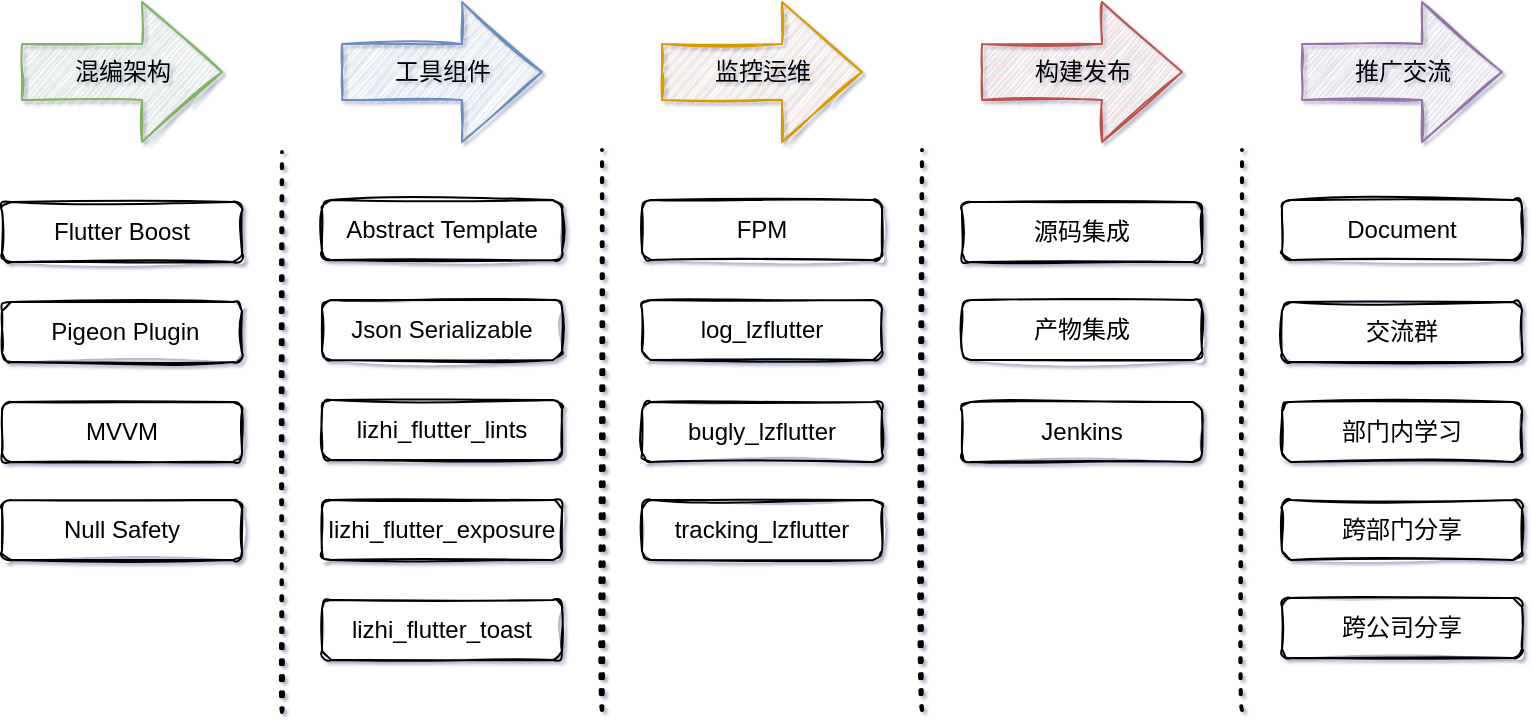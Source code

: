 <mxfile version="20.3.6" type="github">
  <diagram id="q3GiHXyAybd_ypthJgl-" name="第 1 页">
    <mxGraphModel dx="1186" dy="687" grid="0" gridSize="10" guides="1" tooltips="1" connect="1" arrows="1" fold="1" page="0" pageScale="1" pageWidth="1169" pageHeight="827" math="0" shadow="1">
      <root>
        <mxCell id="0" />
        <mxCell id="1" parent="0" />
        <mxCell id="FGYQo33Ou1UiCExDr77f-1" value="混编架构" style="html=1;shadow=0;dashed=0;align=center;verticalAlign=middle;shape=mxgraph.arrows2.arrow;dy=0.6;dx=40;notch=0;sketch=1;rounded=1;fillColor=#d5e8d4;strokeColor=#82b366;" parent="1" vertex="1">
          <mxGeometry x="120" y="200" width="100" height="70" as="geometry" />
        </mxCell>
        <mxCell id="FGYQo33Ou1UiCExDr77f-3" value="工具组件" style="html=1;shadow=0;dashed=0;align=center;verticalAlign=middle;shape=mxgraph.arrows2.arrow;dy=0.6;dx=40;notch=0;sketch=1;rounded=1;fillColor=#dae8fc;strokeColor=#6c8ebf;" parent="1" vertex="1">
          <mxGeometry x="280" y="200" width="100" height="70" as="geometry" />
        </mxCell>
        <mxCell id="FGYQo33Ou1UiCExDr77f-4" value="监控运维" style="html=1;shadow=0;dashed=0;align=center;verticalAlign=middle;shape=mxgraph.arrows2.arrow;dy=0.6;dx=40;notch=0;sketch=1;rounded=1;fillColor=#ffe6cc;strokeColor=#d79b00;" parent="1" vertex="1">
          <mxGeometry x="440" y="200" width="100" height="70" as="geometry" />
        </mxCell>
        <mxCell id="FGYQo33Ou1UiCExDr77f-5" value="构建发布" style="html=1;shadow=0;dashed=0;align=center;verticalAlign=middle;shape=mxgraph.arrows2.arrow;dy=0.6;dx=40;notch=0;sketch=1;rounded=1;fillColor=#f8cecc;strokeColor=#b85450;" parent="1" vertex="1">
          <mxGeometry x="600" y="200" width="100" height="70" as="geometry" />
        </mxCell>
        <mxCell id="FGYQo33Ou1UiCExDr77f-6" value="推广交流" style="html=1;shadow=0;dashed=0;align=center;verticalAlign=middle;shape=mxgraph.arrows2.arrow;dy=0.6;dx=40;notch=0;sketch=1;rounded=1;fillColor=#e1d5e7;strokeColor=#9673a6;" parent="1" vertex="1">
          <mxGeometry x="760" y="200" width="100" height="70" as="geometry" />
        </mxCell>
        <mxCell id="FGYQo33Ou1UiCExDr77f-7" value="Flutter Boost" style="rounded=1;whiteSpace=wrap;html=1;sketch=1;" parent="1" vertex="1">
          <mxGeometry x="110" y="300" width="120" height="30" as="geometry" />
        </mxCell>
        <mxCell id="FGYQo33Ou1UiCExDr77f-13" value="MVVM" style="rounded=1;whiteSpace=wrap;html=1;sketch=1;" parent="1" vertex="1">
          <mxGeometry x="110" y="400" width="120" height="30" as="geometry" />
        </mxCell>
        <mxCell id="FGYQo33Ou1UiCExDr77f-14" value="&amp;nbsp;Pigeon Plugin" style="rounded=1;whiteSpace=wrap;html=1;sketch=1;" parent="1" vertex="1">
          <mxGeometry x="110" y="350" width="120" height="30" as="geometry" />
        </mxCell>
        <mxCell id="FGYQo33Ou1UiCExDr77f-15" value="Abstract Template" style="rounded=1;whiteSpace=wrap;html=1;sketch=1;" parent="1" vertex="1">
          <mxGeometry x="270" y="299" width="120" height="30" as="geometry" />
        </mxCell>
        <mxCell id="FGYQo33Ou1UiCExDr77f-16" value="Json Serializable" style="rounded=1;whiteSpace=wrap;html=1;sketch=1;" parent="1" vertex="1">
          <mxGeometry x="270" y="349" width="120" height="30" as="geometry" />
        </mxCell>
        <mxCell id="FGYQo33Ou1UiCExDr77f-18" value="lizhi_flutter_lints" style="rounded=1;whiteSpace=wrap;html=1;sketch=1;" parent="1" vertex="1">
          <mxGeometry x="270" y="399" width="120" height="30" as="geometry" />
        </mxCell>
        <mxCell id="FGYQo33Ou1UiCExDr77f-19" value="lizhi_flutter_exposure" style="rounded=1;whiteSpace=wrap;html=1;sketch=1;" parent="1" vertex="1">
          <mxGeometry x="270" y="449" width="120" height="30" as="geometry" />
        </mxCell>
        <mxCell id="FGYQo33Ou1UiCExDr77f-20" value="lizhi_flutter_toast" style="rounded=1;whiteSpace=wrap;html=1;sketch=1;" parent="1" vertex="1">
          <mxGeometry x="270" y="499" width="120" height="30" as="geometry" />
        </mxCell>
        <mxCell id="FGYQo33Ou1UiCExDr77f-23" value="FPM" style="rounded=1;whiteSpace=wrap;html=1;sketch=1;" parent="1" vertex="1">
          <mxGeometry x="430" y="299" width="120" height="30" as="geometry" />
        </mxCell>
        <mxCell id="FGYQo33Ou1UiCExDr77f-24" value="log_lzflutter" style="rounded=1;whiteSpace=wrap;html=1;sketch=1;" parent="1" vertex="1">
          <mxGeometry x="430" y="349" width="120" height="30" as="geometry" />
        </mxCell>
        <mxCell id="FGYQo33Ou1UiCExDr77f-25" value="bugly_lzflutter" style="rounded=1;whiteSpace=wrap;html=1;sketch=1;" parent="1" vertex="1">
          <mxGeometry x="430" y="400" width="120" height="30" as="geometry" />
        </mxCell>
        <mxCell id="FGYQo33Ou1UiCExDr77f-26" value="tracking_lzflutter" style="rounded=1;whiteSpace=wrap;html=1;sketch=1;" parent="1" vertex="1">
          <mxGeometry x="430" y="449" width="120" height="30" as="geometry" />
        </mxCell>
        <mxCell id="FGYQo33Ou1UiCExDr77f-27" value="源码集成" style="rounded=1;whiteSpace=wrap;html=1;sketch=1;" parent="1" vertex="1">
          <mxGeometry x="590" y="300" width="120" height="30" as="geometry" />
        </mxCell>
        <mxCell id="FGYQo33Ou1UiCExDr77f-28" value="产物集成" style="rounded=1;whiteSpace=wrap;html=1;sketch=1;" parent="1" vertex="1">
          <mxGeometry x="590" y="349" width="120" height="30" as="geometry" />
        </mxCell>
        <mxCell id="FGYQo33Ou1UiCExDr77f-29" value="Jenkins" style="rounded=1;whiteSpace=wrap;html=1;sketch=1;" parent="1" vertex="1">
          <mxGeometry x="590" y="400" width="120" height="30" as="geometry" />
        </mxCell>
        <mxCell id="FGYQo33Ou1UiCExDr77f-30" value="Null Safety" style="rounded=1;whiteSpace=wrap;html=1;sketch=1;" parent="1" vertex="1">
          <mxGeometry x="110" y="449" width="120" height="30" as="geometry" />
        </mxCell>
        <mxCell id="FGYQo33Ou1UiCExDr77f-31" value="Document" style="rounded=1;whiteSpace=wrap;html=1;sketch=1;" parent="1" vertex="1">
          <mxGeometry x="750" y="299" width="120" height="30" as="geometry" />
        </mxCell>
        <mxCell id="FGYQo33Ou1UiCExDr77f-32" value="交流群" style="rounded=1;whiteSpace=wrap;html=1;sketch=1;" parent="1" vertex="1">
          <mxGeometry x="750" y="350" width="120" height="30" as="geometry" />
        </mxCell>
        <mxCell id="FGYQo33Ou1UiCExDr77f-33" value="跨部门分享" style="rounded=1;whiteSpace=wrap;html=1;sketch=1;" parent="1" vertex="1">
          <mxGeometry x="750" y="449" width="120" height="30" as="geometry" />
        </mxCell>
        <mxCell id="FGYQo33Ou1UiCExDr77f-34" value="跨公司分享" style="rounded=1;whiteSpace=wrap;html=1;sketch=1;" parent="1" vertex="1">
          <mxGeometry x="750" y="498" width="120" height="30" as="geometry" />
        </mxCell>
        <mxCell id="FGYQo33Ou1UiCExDr77f-35" value="部门内学习" style="rounded=1;whiteSpace=wrap;html=1;sketch=1;" parent="1" vertex="1">
          <mxGeometry x="750" y="400" width="120" height="30" as="geometry" />
        </mxCell>
        <mxCell id="FGYQo33Ou1UiCExDr77f-36" value="" style="endArrow=none;dashed=1;html=1;dashPattern=1 3;strokeWidth=2;rounded=1;sketch=1;curved=1;" parent="1" edge="1">
          <mxGeometry width="50" height="50" relative="1" as="geometry">
            <mxPoint x="250" y="555" as="sourcePoint" />
            <mxPoint x="250" y="275" as="targetPoint" />
          </mxGeometry>
        </mxCell>
        <mxCell id="FGYQo33Ou1UiCExDr77f-37" value="" style="endArrow=none;dashed=1;html=1;dashPattern=1 3;strokeWidth=2;rounded=1;sketch=1;curved=1;" parent="1" edge="1">
          <mxGeometry width="50" height="50" relative="1" as="geometry">
            <mxPoint x="410" y="554" as="sourcePoint" />
            <mxPoint x="410" y="274" as="targetPoint" />
          </mxGeometry>
        </mxCell>
        <mxCell id="FGYQo33Ou1UiCExDr77f-38" value="" style="endArrow=none;dashed=1;html=1;dashPattern=1 3;strokeWidth=2;rounded=1;sketch=1;curved=1;" parent="1" edge="1">
          <mxGeometry width="50" height="50" relative="1" as="geometry">
            <mxPoint x="570" y="554" as="sourcePoint" />
            <mxPoint x="570" y="274" as="targetPoint" />
          </mxGeometry>
        </mxCell>
        <mxCell id="FGYQo33Ou1UiCExDr77f-39" value="" style="endArrow=none;dashed=1;html=1;dashPattern=1 3;strokeWidth=2;rounded=1;sketch=1;curved=1;" parent="1" edge="1">
          <mxGeometry width="50" height="50" relative="1" as="geometry">
            <mxPoint x="730" y="554" as="sourcePoint" />
            <mxPoint x="730" y="274" as="targetPoint" />
          </mxGeometry>
        </mxCell>
      </root>
    </mxGraphModel>
  </diagram>
</mxfile>
